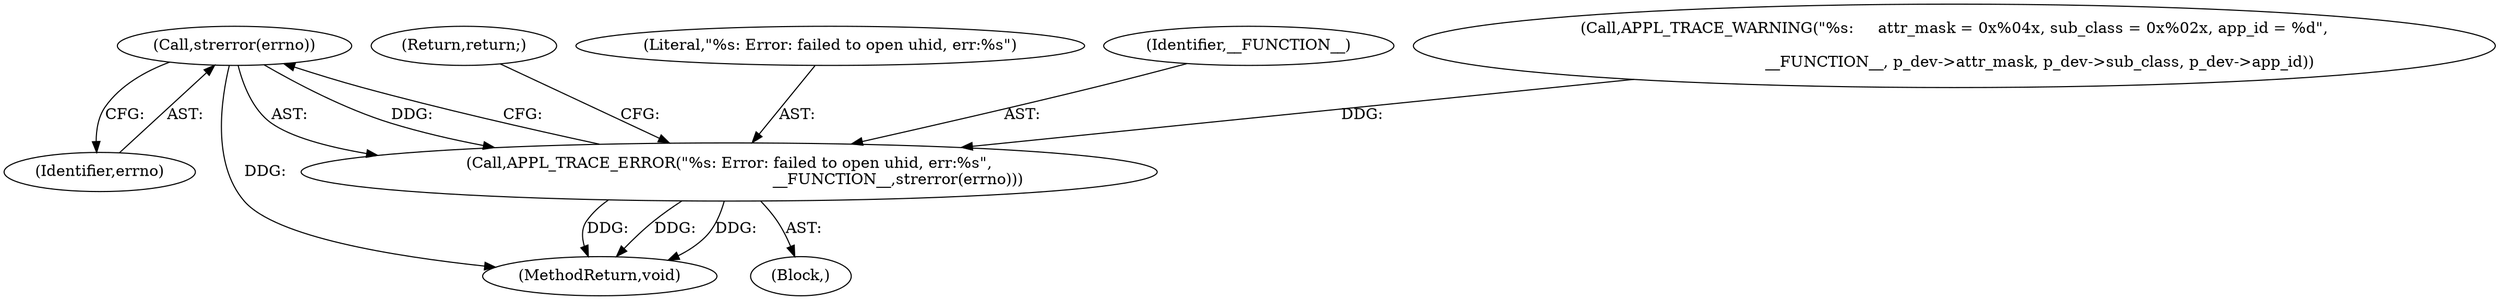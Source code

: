 digraph "0_Android_472271b153c5dc53c28beac55480a8d8434b2d5c_7@API" {
"1000234" [label="(Call,strerror(errno))"];
"1000231" [label="(Call,APPL_TRACE_ERROR(\"%s: Error: failed to open uhid, err:%s\",\n                                                                     __FUNCTION__,strerror(errno)))"];
"1000236" [label="(Return,return;)"];
"1000232" [label="(Literal,\"%s: Error: failed to open uhid, err:%s\")"];
"1000386" [label="(MethodReturn,void)"];
"1000233" [label="(Identifier,__FUNCTION__)"];
"1000230" [label="(Block,)"];
"1000235" [label="(Identifier,errno)"];
"1000231" [label="(Call,APPL_TRACE_ERROR(\"%s: Error: failed to open uhid, err:%s\",\n                                                                     __FUNCTION__,strerror(errno)))"];
"1000234" [label="(Call,strerror(errno))"];
"1000196" [label="(Call,APPL_TRACE_WARNING(\"%s:     attr_mask = 0x%04x, sub_class = 0x%02x, app_id = %d\",\n\n                                   __FUNCTION__, p_dev->attr_mask, p_dev->sub_class, p_dev->app_id))"];
"1000234" -> "1000231"  [label="AST: "];
"1000234" -> "1000235"  [label="CFG: "];
"1000235" -> "1000234"  [label="AST: "];
"1000231" -> "1000234"  [label="CFG: "];
"1000234" -> "1000386"  [label="DDG: "];
"1000234" -> "1000231"  [label="DDG: "];
"1000231" -> "1000230"  [label="AST: "];
"1000232" -> "1000231"  [label="AST: "];
"1000233" -> "1000231"  [label="AST: "];
"1000236" -> "1000231"  [label="CFG: "];
"1000231" -> "1000386"  [label="DDG: "];
"1000231" -> "1000386"  [label="DDG: "];
"1000231" -> "1000386"  [label="DDG: "];
"1000196" -> "1000231"  [label="DDG: "];
}
